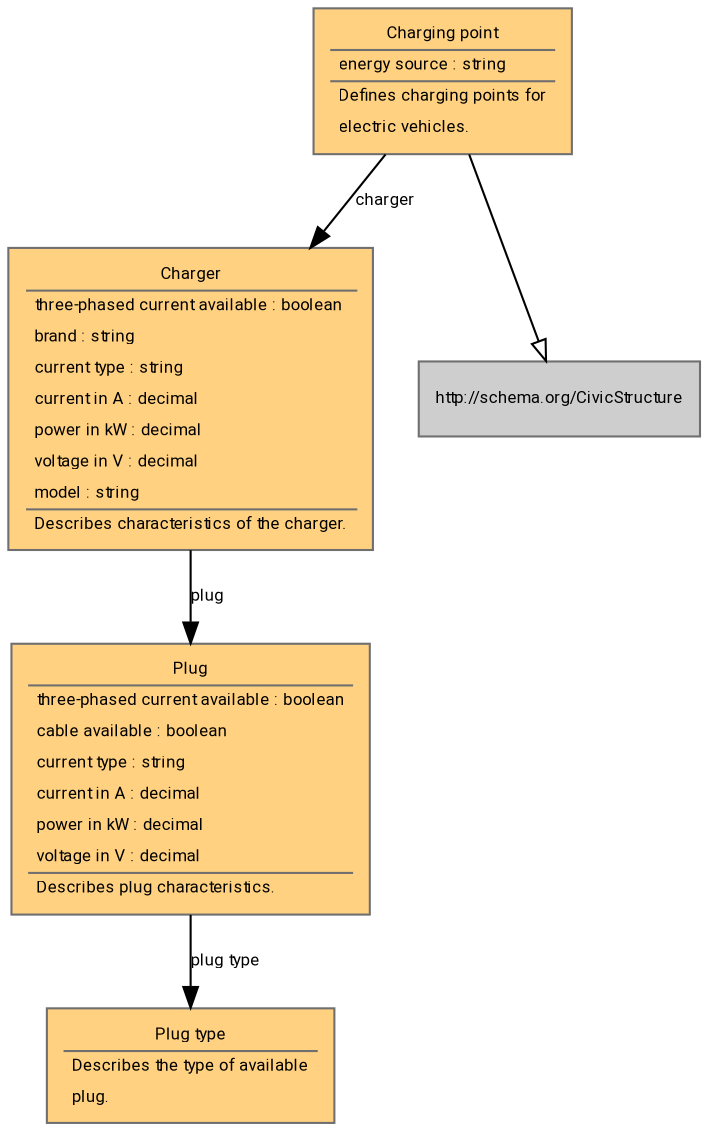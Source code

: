 digraph "http://schema.mobivoc.org/" {
rankdir=TB

        fontname = "Roboto"
        fontsize = 8
        dpi = 150
        overlap=false
        forcelabels=true
        nodesep=0.3
        ratio = fill
        margin=0

        node [
                fontname = "Roboto"
                fontsize = 8
                shape = "rect"
                style=filled
                fontcolor=black
                fillcolor="#CECECE"
                color="#706f6f"
        ]

        edge [
                fontname = "Roboto"
                fontsize = 8
        ]
"http://schema.mobivoc.org/Charger" [fillcolor="#FFD180" fontcolor= "#000000", label=<<TABLE border="0"><TR><TD ALIGN="CENTER" HREF="http://schema.mobivoc.org/Charger">Charger</TD></TR><HR/><TR><TD ALIGN="LEFT" HREF="http://schema.mobivoc.org/threePhasedCurrentAvailable">three-phased current available : boolean</TD></TR><TR><TD ALIGN="LEFT" HREF="http://schema.mobivoc.org/brand">brand : string</TD></TR><TR><TD ALIGN="LEFT" HREF="http://schema.mobivoc.org/currentType">current type : string</TD></TR><TR><TD ALIGN="LEFT" HREF="http://schema.mobivoc.org/currentInA">current in A : decimal</TD></TR><TR><TD ALIGN="LEFT" HREF="http://schema.mobivoc.org/powerInKW">power in kW : decimal</TD></TR><TR><TD ALIGN="LEFT" HREF="http://schema.mobivoc.org/voltageInV">voltage in V : decimal</TD></TR><TR><TD ALIGN="LEFT" HREF="http://schema.mobivoc.org/model">model : string</TD></TR><HR/><TR><TD ALIGN="LEFT">Describes characteristics of the charger.</TD></TR></TABLE>>]
"http://schema.mobivoc.org/PlugType" [fillcolor="#FFD180" fontcolor= "#000000", label=<<TABLE border="0"><TR><TD ALIGN="CENTER" HREF="http://schema.mobivoc.org/PlugType">Plug type</TD></TR><HR/><TR><TD ALIGN="LEFT">Describes the type of available</TD></TR><TR><TD ALIGN="LEFT">plug.</TD></TR></TABLE>>]
"http://schema.mobivoc.org/Plug" [fillcolor="#FFD180" fontcolor= "#000000", label=<<TABLE border="0"><TR><TD ALIGN="CENTER" HREF="http://schema.mobivoc.org/Plug">Plug</TD></TR><HR/><TR><TD ALIGN="LEFT" HREF="http://schema.mobivoc.org/threePhasedCurrentAvailable">three-phased current available : boolean</TD></TR><TR><TD ALIGN="LEFT" HREF="http://schema.mobivoc.org/cableAvailable">cable available : boolean</TD></TR><TR><TD ALIGN="LEFT" HREF="http://schema.mobivoc.org/currentType">current type : string</TD></TR><TR><TD ALIGN="LEFT" HREF="http://schema.mobivoc.org/currentInA">current in A : decimal</TD></TR><TR><TD ALIGN="LEFT" HREF="http://schema.mobivoc.org/powerInKW">power in kW : decimal</TD></TR><TR><TD ALIGN="LEFT" HREF="http://schema.mobivoc.org/voltageInV">voltage in V : decimal</TD></TR><HR/><TR><TD ALIGN="LEFT">Describes plug characteristics.</TD></TR></TABLE>>]
"http://schema.mobivoc.org/ChargingPoint" [fillcolor="#FFD180" fontcolor= "#000000", label=<<TABLE border="0"><TR><TD ALIGN="CENTER" HREF="http://schema.mobivoc.org/ChargingPoint">Charging point</TD></TR><HR/><TR><TD ALIGN="LEFT" HREF="http://schema.mobivoc.org/energySource">energy source : string</TD></TR><HR/><TR><TD ALIGN="LEFT">Defines charging points for</TD></TR><TR><TD ALIGN="LEFT">electric vehicles.</TD></TR></TABLE>>]
"http://schema.mobivoc.org/Plug" -> "http://schema.mobivoc.org/PlugType" [href="http://schema.mobivoc.org/plugType", label="plug type"]
"http://schema.mobivoc.org/ChargingPoint" -> "http://schema.mobivoc.org/Charger" [href="http://schema.mobivoc.org/charger", label="charger"]
"http://schema.mobivoc.org/Charger" -> "http://schema.mobivoc.org/Plug" [href="http://schema.mobivoc.org/plug", label="plug"]
"http://schema.mobivoc.org/ChargingPoint" -> "http://schema.org/CivicStructure" [arrowhead = "empty"]
}
